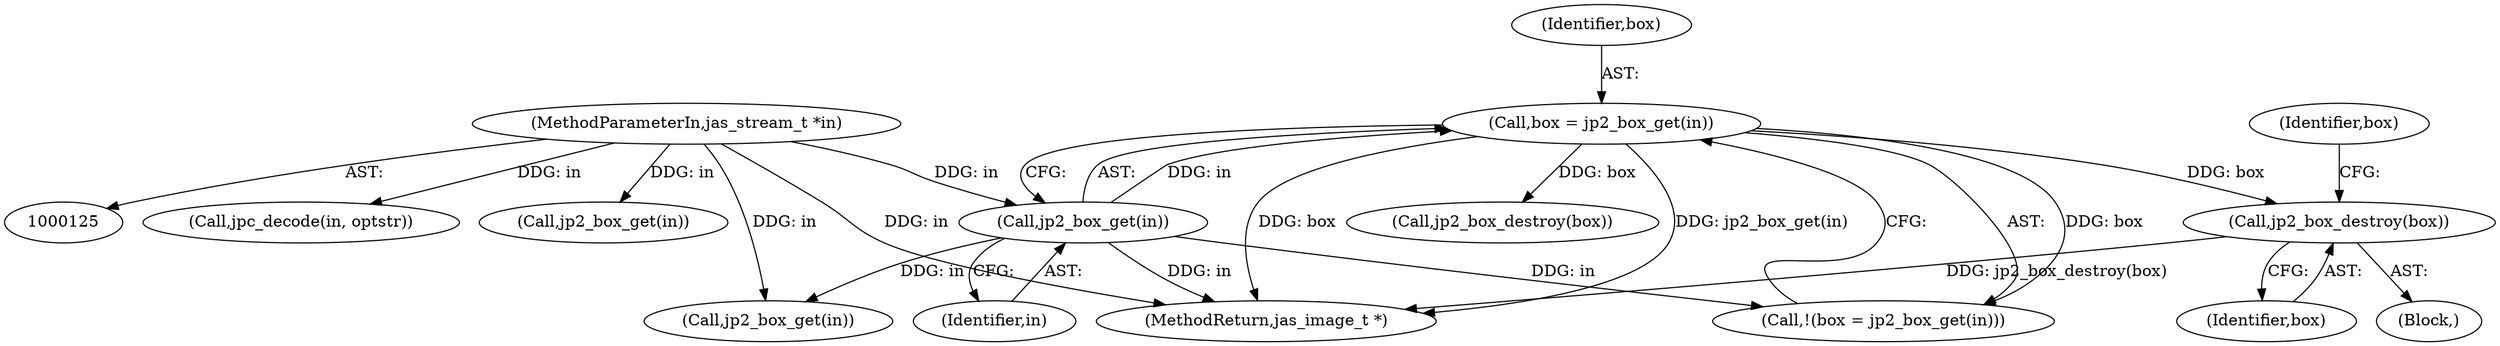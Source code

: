 digraph "0_jasper_d42b2388f7f8e0332c846675133acea151fc557a_33@pointer" {
"1000197" [label="(Call,jp2_box_destroy(box))"];
"1000165" [label="(Call,box = jp2_box_get(in))"];
"1000167" [label="(Call,jp2_box_get(in))"];
"1000126" [label="(MethodParameterIn,jas_stream_t *in)"];
"1000377" [label="(Call,jpc_decode(in, optstr))"];
"1000126" [label="(MethodParameterIn,jas_stream_t *in)"];
"1000231" [label="(Call,jp2_box_get(in))"];
"1000166" [label="(Identifier,box)"];
"1000198" [label="(Identifier,box)"];
"1000164" [label="(Call,!(box = jp2_box_get(in)))"];
"1000167" [label="(Call,jp2_box_get(in))"];
"1001265" [label="(MethodReturn,jas_image_t *)"];
"1000128" [label="(Block,)"];
"1000168" [label="(Identifier,in)"];
"1000197" [label="(Call,jp2_box_destroy(box))"];
"1000165" [label="(Call,box = jp2_box_get(in))"];
"1000206" [label="(Call,jp2_box_get(in))"];
"1000200" [label="(Identifier,box)"];
"1001256" [label="(Call,jp2_box_destroy(box))"];
"1000197" -> "1000128"  [label="AST: "];
"1000197" -> "1000198"  [label="CFG: "];
"1000198" -> "1000197"  [label="AST: "];
"1000200" -> "1000197"  [label="CFG: "];
"1000197" -> "1001265"  [label="DDG: jp2_box_destroy(box)"];
"1000165" -> "1000197"  [label="DDG: box"];
"1000165" -> "1000164"  [label="AST: "];
"1000165" -> "1000167"  [label="CFG: "];
"1000166" -> "1000165"  [label="AST: "];
"1000167" -> "1000165"  [label="AST: "];
"1000164" -> "1000165"  [label="CFG: "];
"1000165" -> "1001265"  [label="DDG: box"];
"1000165" -> "1001265"  [label="DDG: jp2_box_get(in)"];
"1000165" -> "1000164"  [label="DDG: box"];
"1000167" -> "1000165"  [label="DDG: in"];
"1000165" -> "1001256"  [label="DDG: box"];
"1000167" -> "1000168"  [label="CFG: "];
"1000168" -> "1000167"  [label="AST: "];
"1000167" -> "1001265"  [label="DDG: in"];
"1000167" -> "1000164"  [label="DDG: in"];
"1000126" -> "1000167"  [label="DDG: in"];
"1000167" -> "1000206"  [label="DDG: in"];
"1000126" -> "1000125"  [label="AST: "];
"1000126" -> "1001265"  [label="DDG: in"];
"1000126" -> "1000206"  [label="DDG: in"];
"1000126" -> "1000231"  [label="DDG: in"];
"1000126" -> "1000377"  [label="DDG: in"];
}
